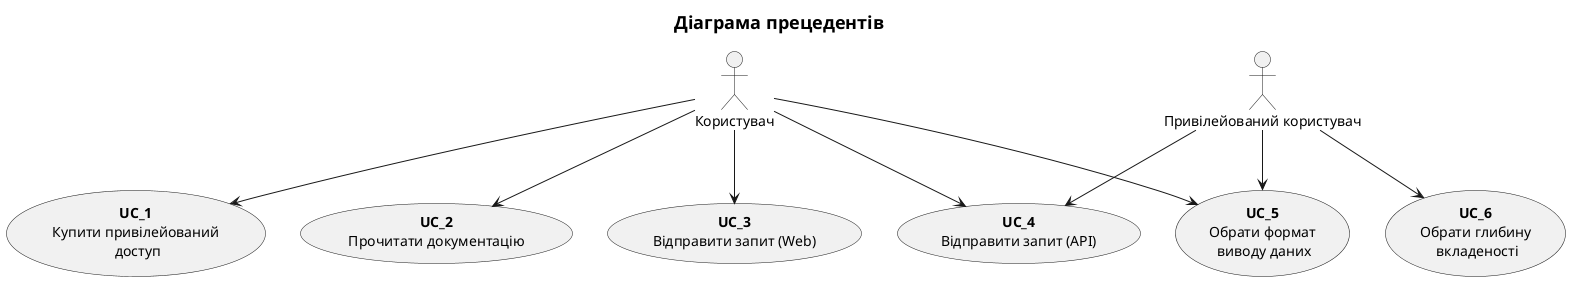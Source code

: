 @startuml
title
<font size=18 color=black>Діаграма прецедентів
end title

actor "Користувач" as User
actor "Привілейований користувач" as superUser

usecase "<b>UC_1</b>\nКупити привілейований\n доступ" as UC_1
usecase "<b>UC_2</b>\nПрочитати документацію" as UC_2
usecase "<b>UC_3</b>\nВідправити запит (Web)" as UC_3
usecase "<b>UC_4</b>\nВідправити запит (API)" as UC_4
usecase "<b>UC_5</b>\nОбрати формат\n виводу даних" as UC_5
usecase "<b>UC_6</b>\nОбрати глибину\n вкладеності" as UC_6

User --> UC_1
User --> UC_2
User --> UC_3
User --> UC_4
User --> UC_5

superUser --> UC_4
superUser --> UC_5
superUser --> UC_6
@enduml
